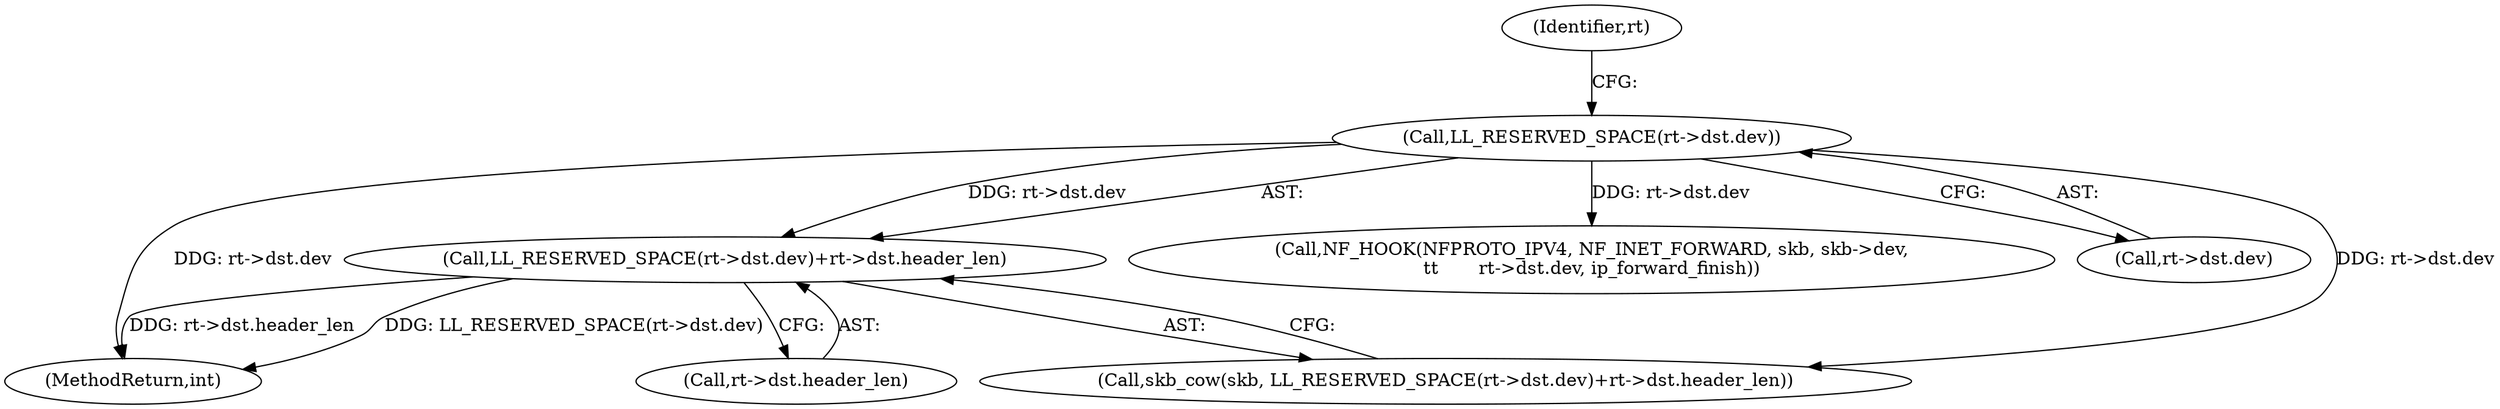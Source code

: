 digraph "0_linux_df4d92549f23e1c037e83323aff58a21b3de7fe0@pointer" {
"1000222" [label="(Call,LL_RESERVED_SPACE(rt->dst.dev)+rt->dst.header_len)"];
"1000223" [label="(Call,LL_RESERVED_SPACE(rt->dst.dev))"];
"1000220" [label="(Call,skb_cow(skb, LL_RESERVED_SPACE(rt->dst.dev)+rt->dst.header_len))"];
"1000231" [label="(Identifier,rt)"];
"1000267" [label="(Call,NF_HOOK(NFPROTO_IPV4, NF_INET_FORWARD, skb, skb->dev,\n\t\t       rt->dst.dev, ip_forward_finish))"];
"1000222" [label="(Call,LL_RESERVED_SPACE(rt->dst.dev)+rt->dst.header_len)"];
"1000224" [label="(Call,rt->dst.dev)"];
"1000305" [label="(MethodReturn,int)"];
"1000229" [label="(Call,rt->dst.header_len)"];
"1000223" [label="(Call,LL_RESERVED_SPACE(rt->dst.dev))"];
"1000222" -> "1000220"  [label="AST: "];
"1000222" -> "1000229"  [label="CFG: "];
"1000223" -> "1000222"  [label="AST: "];
"1000229" -> "1000222"  [label="AST: "];
"1000220" -> "1000222"  [label="CFG: "];
"1000222" -> "1000305"  [label="DDG: LL_RESERVED_SPACE(rt->dst.dev)"];
"1000222" -> "1000305"  [label="DDG: rt->dst.header_len"];
"1000223" -> "1000222"  [label="DDG: rt->dst.dev"];
"1000223" -> "1000224"  [label="CFG: "];
"1000224" -> "1000223"  [label="AST: "];
"1000231" -> "1000223"  [label="CFG: "];
"1000223" -> "1000305"  [label="DDG: rt->dst.dev"];
"1000223" -> "1000220"  [label="DDG: rt->dst.dev"];
"1000223" -> "1000267"  [label="DDG: rt->dst.dev"];
}

